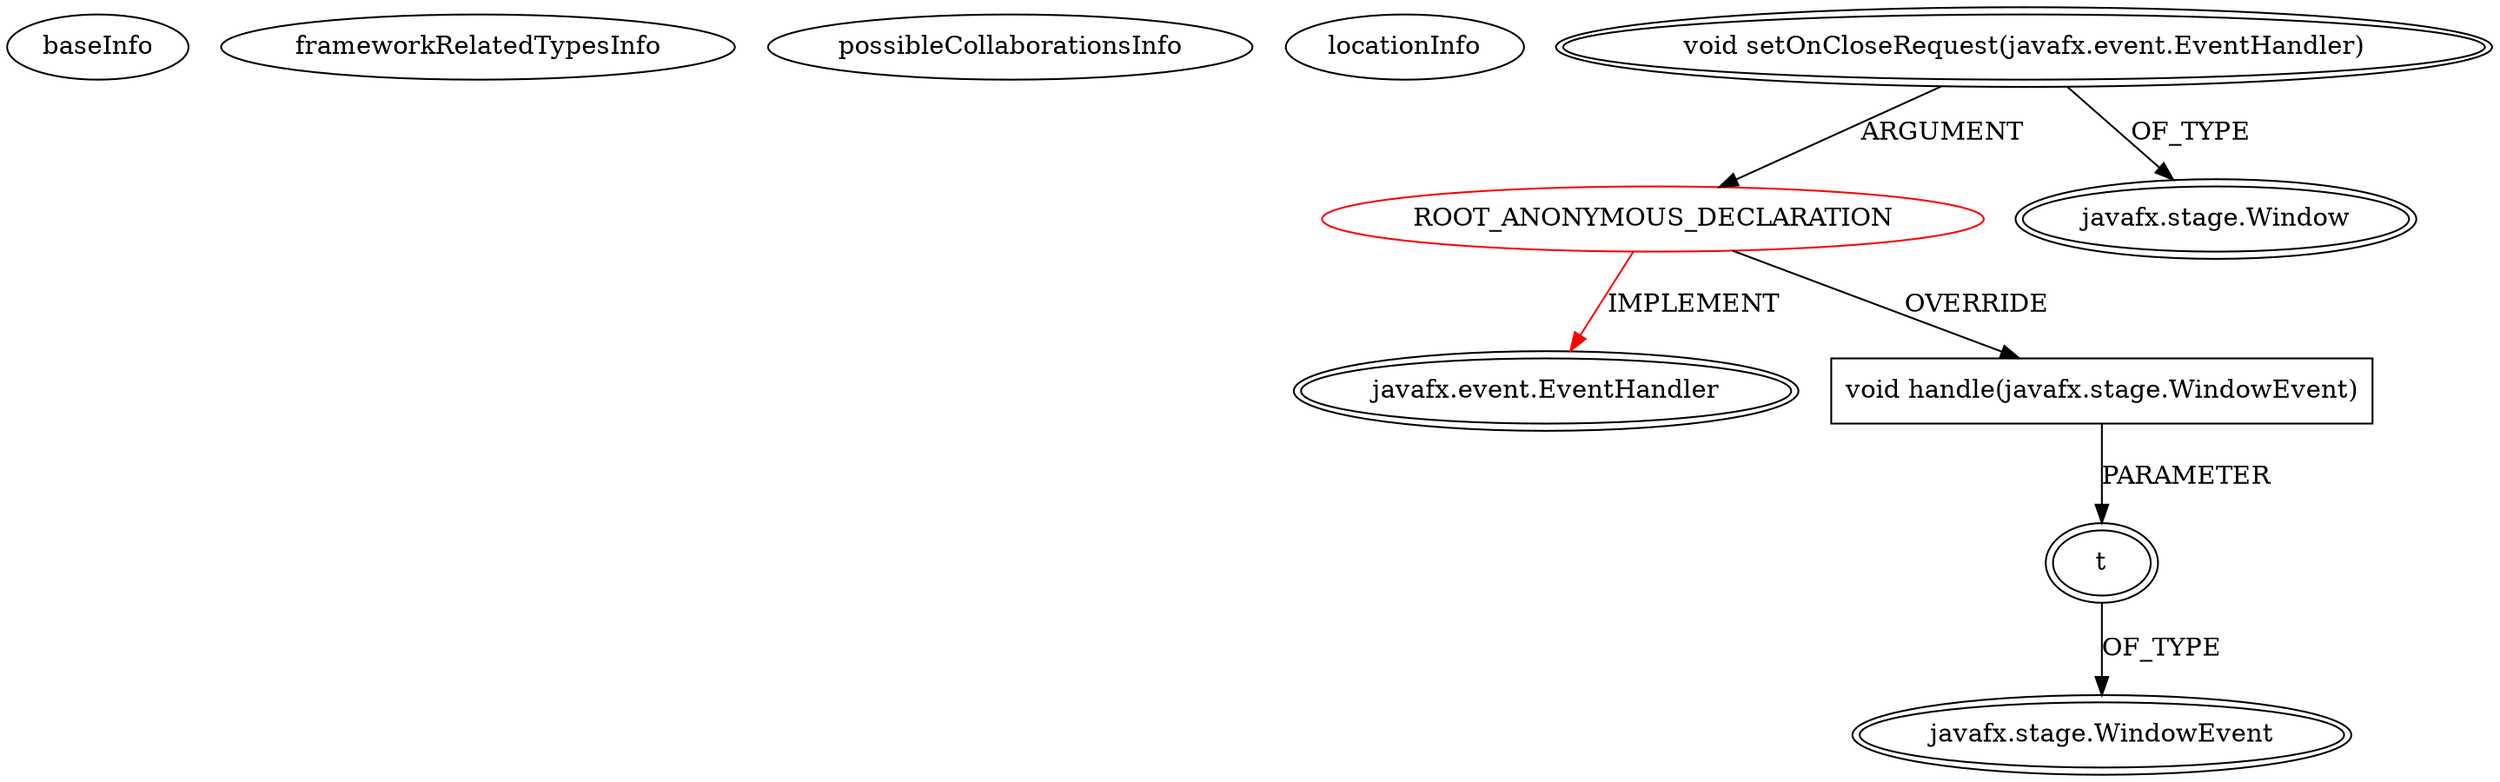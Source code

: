 digraph {
baseInfo[graphId=3776,category="extension_graph",isAnonymous=true,possibleRelation=false]
frameworkRelatedTypesInfo[0="javafx.event.EventHandler"]
possibleCollaborationsInfo[]
locationInfo[projectName="novosga-painel-fx",filePath="/novosga-painel-fx/painel-fx-master/src/org/novosga/painel/client/PainelFx.java",contextSignature="void start(javafx.stage.Stage)",graphId="3776"]
0[label="ROOT_ANONYMOUS_DECLARATION",vertexType="ROOT_ANONYMOUS_DECLARATION",isFrameworkType=false,color=red]
1[label="javafx.event.EventHandler",vertexType="FRAMEWORK_INTERFACE_TYPE",isFrameworkType=true,peripheries=2]
2[label="void setOnCloseRequest(javafx.event.EventHandler)",vertexType="OUTSIDE_CALL",isFrameworkType=true,peripheries=2]
3[label="javafx.stage.Window",vertexType="FRAMEWORK_CLASS_TYPE",isFrameworkType=true,peripheries=2]
4[label="void handle(javafx.stage.WindowEvent)",vertexType="OVERRIDING_METHOD_DECLARATION",isFrameworkType=false,shape=box]
5[label="t",vertexType="PARAMETER_DECLARATION",isFrameworkType=true,peripheries=2]
6[label="javafx.stage.WindowEvent",vertexType="FRAMEWORK_CLASS_TYPE",isFrameworkType=true,peripheries=2]
0->1[label="IMPLEMENT",color=red]
2->0[label="ARGUMENT"]
2->3[label="OF_TYPE"]
0->4[label="OVERRIDE"]
5->6[label="OF_TYPE"]
4->5[label="PARAMETER"]
}
